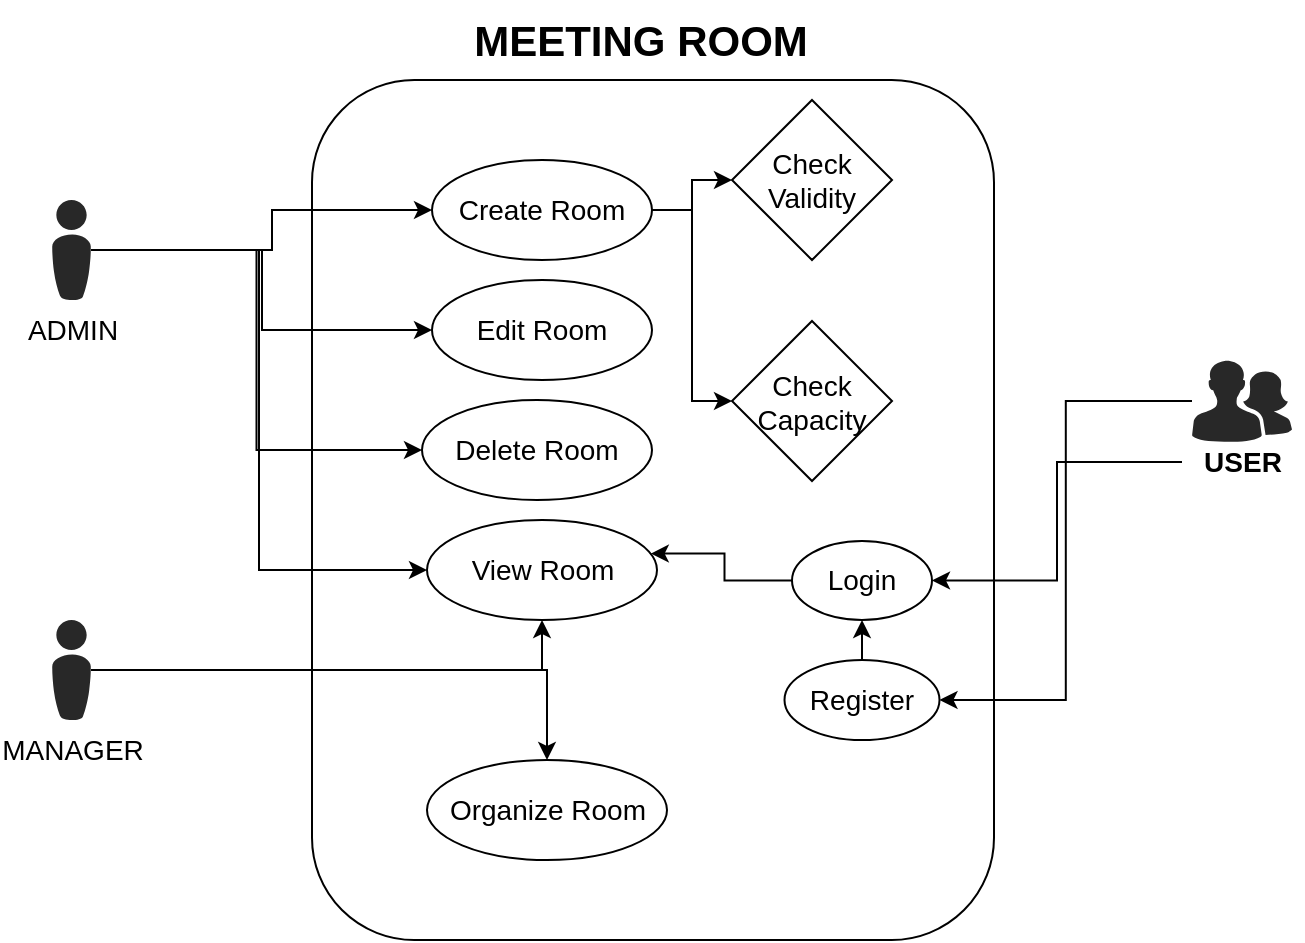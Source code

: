 <mxfile version="20.3.0" type="device"><diagram id="JBHo1uoJHbt5flAGD9Af" name="Page-1"><mxGraphModel dx="1103" dy="727" grid="1" gridSize="10" guides="1" tooltips="1" connect="1" arrows="1" fold="1" page="1" pageScale="1" pageWidth="827" pageHeight="1169" math="0" shadow="0"><root><mxCell id="0"/><mxCell id="1" parent="0"/><mxCell id="MuLolrSaXMBfBNmwrqSs-1" value="" style="rounded=1;whiteSpace=wrap;html=1;fontStyle=1" parent="1" vertex="1"><mxGeometry x="250" y="50" width="341" height="430" as="geometry"/></mxCell><mxCell id="MuLolrSaXMBfBNmwrqSs-35" value="" style="edgeStyle=orthogonalEdgeStyle;rounded=0;orthogonalLoop=1;jettySize=auto;html=1;fontSize=14;entryX=1;entryY=0.5;entryDx=0;entryDy=0;" parent="1" source="MuLolrSaXMBfBNmwrqSs-4" target="MuLolrSaXMBfBNmwrqSs-31" edge="1"><mxGeometry relative="1" as="geometry"/></mxCell><mxCell id="MuLolrSaXMBfBNmwrqSs-4" value="" style="verticalLabelPosition=bottom;sketch=0;html=1;fillColor=#282828;strokeColor=none;verticalAlign=top;pointerEvents=1;align=center;shape=mxgraph.cisco_safe.people_places_things_icons.icon2;" parent="1" vertex="1"><mxGeometry x="690" y="190" width="50" height="41" as="geometry"/></mxCell><mxCell id="MuLolrSaXMBfBNmwrqSs-34" style="edgeStyle=orthogonalEdgeStyle;rounded=0;orthogonalLoop=1;jettySize=auto;html=1;entryX=1;entryY=0.5;entryDx=0;entryDy=0;fontSize=14;" parent="1" source="MuLolrSaXMBfBNmwrqSs-5" target="MuLolrSaXMBfBNmwrqSs-30" edge="1"><mxGeometry relative="1" as="geometry"/></mxCell><mxCell id="MuLolrSaXMBfBNmwrqSs-5" value="&lt;b&gt;&lt;font style=&quot;font-size: 14px;&quot;&gt;USER&lt;/font&gt;&lt;/b&gt;" style="text;html=1;align=center;verticalAlign=middle;resizable=0;points=[];autosize=1;strokeColor=none;fillColor=none;" parent="1" vertex="1"><mxGeometry x="685" y="226" width="60" height="30" as="geometry"/></mxCell><mxCell id="MuLolrSaXMBfBNmwrqSs-26" style="edgeStyle=orthogonalEdgeStyle;rounded=0;orthogonalLoop=1;jettySize=auto;html=1;entryX=0.5;entryY=1;entryDx=0;entryDy=0;fontSize=14;" parent="1" source="MuLolrSaXMBfBNmwrqSs-6" target="MuLolrSaXMBfBNmwrqSs-16" edge="1"><mxGeometry relative="1" as="geometry"/></mxCell><mxCell id="MuLolrSaXMBfBNmwrqSs-29" style="edgeStyle=orthogonalEdgeStyle;rounded=0;orthogonalLoop=1;jettySize=auto;html=1;entryX=0.5;entryY=0;entryDx=0;entryDy=0;fontSize=14;" parent="1" source="MuLolrSaXMBfBNmwrqSs-6" target="MuLolrSaXMBfBNmwrqSs-27" edge="1"><mxGeometry relative="1" as="geometry"/></mxCell><mxCell id="MuLolrSaXMBfBNmwrqSs-6" value="MANAGER" style="verticalLabelPosition=bottom;sketch=0;html=1;fillColor=#282828;strokeColor=none;verticalAlign=top;pointerEvents=1;align=center;shape=mxgraph.cisco_safe.people_places_things_icons.icon8;fontSize=14;" parent="1" vertex="1"><mxGeometry x="120" y="320" width="19.5" height="50" as="geometry"/></mxCell><mxCell id="MuLolrSaXMBfBNmwrqSs-17" style="edgeStyle=orthogonalEdgeStyle;rounded=0;orthogonalLoop=1;jettySize=auto;html=1;entryX=0;entryY=0.5;entryDx=0;entryDy=0;fontSize=14;" parent="1" source="MuLolrSaXMBfBNmwrqSs-7" target="MuLolrSaXMBfBNmwrqSs-13" edge="1"><mxGeometry relative="1" as="geometry"><Array as="points"><mxPoint x="230" y="135"/><mxPoint x="230" y="115"/></Array></mxGeometry></mxCell><mxCell id="MuLolrSaXMBfBNmwrqSs-18" style="edgeStyle=orthogonalEdgeStyle;rounded=0;orthogonalLoop=1;jettySize=auto;html=1;fontSize=14;" parent="1" source="MuLolrSaXMBfBNmwrqSs-7" target="MuLolrSaXMBfBNmwrqSs-14" edge="1"><mxGeometry relative="1" as="geometry"><Array as="points"><mxPoint x="225" y="135"/><mxPoint x="225" y="175"/></Array></mxGeometry></mxCell><mxCell id="MuLolrSaXMBfBNmwrqSs-19" style="edgeStyle=orthogonalEdgeStyle;rounded=0;orthogonalLoop=1;jettySize=auto;html=1;entryX=0;entryY=0.5;entryDx=0;entryDy=0;fontSize=14;" parent="1" source="MuLolrSaXMBfBNmwrqSs-7" target="MuLolrSaXMBfBNmwrqSs-15" edge="1"><mxGeometry relative="1" as="geometry"/></mxCell><mxCell id="MuLolrSaXMBfBNmwrqSs-20" style="edgeStyle=orthogonalEdgeStyle;rounded=0;orthogonalLoop=1;jettySize=auto;html=1;entryX=0;entryY=0.5;entryDx=0;entryDy=0;fontSize=14;" parent="1" source="MuLolrSaXMBfBNmwrqSs-7" target="MuLolrSaXMBfBNmwrqSs-16" edge="1"><mxGeometry relative="1" as="geometry"/></mxCell><mxCell id="MuLolrSaXMBfBNmwrqSs-7" value="ADMIN" style="verticalLabelPosition=bottom;sketch=0;html=1;fillColor=#282828;strokeColor=none;verticalAlign=top;pointerEvents=1;align=center;shape=mxgraph.cisco_safe.people_places_things_icons.icon8;fontSize=14;" parent="1" vertex="1"><mxGeometry x="120" y="110" width="19.5" height="50" as="geometry"/></mxCell><mxCell id="MuLolrSaXMBfBNmwrqSs-23" style="edgeStyle=orthogonalEdgeStyle;rounded=0;orthogonalLoop=1;jettySize=auto;html=1;entryX=0;entryY=0.5;entryDx=0;entryDy=0;fontSize=14;" parent="1" source="MuLolrSaXMBfBNmwrqSs-13" target="MuLolrSaXMBfBNmwrqSs-21" edge="1"><mxGeometry relative="1" as="geometry"/></mxCell><mxCell id="MuLolrSaXMBfBNmwrqSs-24" style="edgeStyle=orthogonalEdgeStyle;rounded=0;orthogonalLoop=1;jettySize=auto;html=1;exitX=1;exitY=0.5;exitDx=0;exitDy=0;entryX=0;entryY=0.5;entryDx=0;entryDy=0;fontSize=14;" parent="1" source="MuLolrSaXMBfBNmwrqSs-13" target="MuLolrSaXMBfBNmwrqSs-22" edge="1"><mxGeometry relative="1" as="geometry"/></mxCell><mxCell id="MuLolrSaXMBfBNmwrqSs-13" value="Create Room" style="ellipse;whiteSpace=wrap;html=1;fontSize=14;" parent="1" vertex="1"><mxGeometry x="310" y="90" width="110" height="50" as="geometry"/></mxCell><mxCell id="MuLolrSaXMBfBNmwrqSs-14" value="Edit Room" style="ellipse;whiteSpace=wrap;html=1;fontSize=14;" parent="1" vertex="1"><mxGeometry x="310" y="150" width="110" height="50" as="geometry"/></mxCell><mxCell id="MuLolrSaXMBfBNmwrqSs-15" value="Delete Room" style="ellipse;whiteSpace=wrap;html=1;fontSize=14;" parent="1" vertex="1"><mxGeometry x="305" y="210" width="115" height="50" as="geometry"/></mxCell><mxCell id="MuLolrSaXMBfBNmwrqSs-16" value="View Room" style="ellipse;whiteSpace=wrap;html=1;fontSize=14;" parent="1" vertex="1"><mxGeometry x="307.5" y="270" width="115" height="50" as="geometry"/></mxCell><mxCell id="MuLolrSaXMBfBNmwrqSs-21" value="Check Validity" style="rhombus;whiteSpace=wrap;html=1;fontSize=14;" parent="1" vertex="1"><mxGeometry x="460" y="60" width="80" height="80" as="geometry"/></mxCell><mxCell id="MuLolrSaXMBfBNmwrqSs-22" value="Check Capacity" style="rhombus;whiteSpace=wrap;html=1;fontSize=14;" parent="1" vertex="1"><mxGeometry x="460" y="170.5" width="80" height="80" as="geometry"/></mxCell><mxCell id="MuLolrSaXMBfBNmwrqSs-27" value="Organize Room" style="ellipse;whiteSpace=wrap;html=1;fontSize=14;" parent="1" vertex="1"><mxGeometry x="307.5" y="390" width="120" height="50" as="geometry"/></mxCell><mxCell id="MuLolrSaXMBfBNmwrqSs-32" style="edgeStyle=orthogonalEdgeStyle;rounded=0;orthogonalLoop=1;jettySize=auto;html=1;entryX=0.973;entryY=0.336;entryDx=0;entryDy=0;entryPerimeter=0;fontSize=14;" parent="1" source="MuLolrSaXMBfBNmwrqSs-30" target="MuLolrSaXMBfBNmwrqSs-16" edge="1"><mxGeometry relative="1" as="geometry"/></mxCell><mxCell id="MuLolrSaXMBfBNmwrqSs-30" value="Login" style="ellipse;whiteSpace=wrap;html=1;fontSize=14;" parent="1" vertex="1"><mxGeometry x="490" y="280.5" width="70" height="39.5" as="geometry"/></mxCell><mxCell id="MuLolrSaXMBfBNmwrqSs-33" style="edgeStyle=orthogonalEdgeStyle;rounded=0;orthogonalLoop=1;jettySize=auto;html=1;exitX=0.5;exitY=0;exitDx=0;exitDy=0;entryX=0.5;entryY=1;entryDx=0;entryDy=0;fontSize=14;" parent="1" source="MuLolrSaXMBfBNmwrqSs-31" target="MuLolrSaXMBfBNmwrqSs-30" edge="1"><mxGeometry relative="1" as="geometry"/></mxCell><mxCell id="MuLolrSaXMBfBNmwrqSs-31" value="Register" style="ellipse;whiteSpace=wrap;html=1;fontSize=14;" parent="1" vertex="1"><mxGeometry x="486.25" y="340" width="77.5" height="40" as="geometry"/></mxCell><mxCell id="MuLolrSaXMBfBNmwrqSs-36" value="&lt;b&gt;&lt;font style=&quot;font-size: 21px;&quot;&gt;MEETING ROOM&lt;/font&gt;&lt;/b&gt;" style="text;html=1;align=center;verticalAlign=middle;resizable=0;points=[];autosize=1;strokeColor=none;fillColor=none;fontSize=14;" parent="1" vertex="1"><mxGeometry x="319" y="10" width="190" height="40" as="geometry"/></mxCell></root></mxGraphModel></diagram></mxfile>